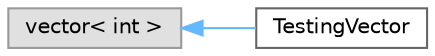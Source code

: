 digraph "Graphical Class Hierarchy"
{
 // LATEX_PDF_SIZE
  bgcolor="transparent";
  edge [fontname=Helvetica,fontsize=10,labelfontname=Helvetica,labelfontsize=10];
  node [fontname=Helvetica,fontsize=10,shape=box,height=0.2,width=0.4];
  rankdir="LR";
  Node0 [id="Node000000",label="vector\< int \>",height=0.2,width=0.4,color="grey60", fillcolor="#E0E0E0", style="filled",tooltip=" "];
  Node0 -> Node1 [id="edge229_Node000000_Node000001",dir="back",color="steelblue1",style="solid",tooltip=" "];
  Node1 [id="Node000001",label="TestingVector",height=0.2,width=0.4,color="grey40", fillcolor="white", style="filled",URL="$class_testing_vector.html",tooltip=" "];
}
